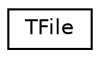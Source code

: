 digraph "Graphical Class Hierarchy"
{
 // LATEX_PDF_SIZE
  edge [fontname="Helvetica",fontsize="10",labelfontname="Helvetica",labelfontsize="10"];
  node [fontname="Helvetica",fontsize="10",shape=record];
  rankdir="LR";
  Node0 [label="TFile",height=0.2,width=0.4,color="black", fillcolor="white", style="filled",URL="$structTFile.html",tooltip="Represents Files and their tags."];
}

